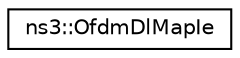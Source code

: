 digraph "Graphical Class Hierarchy"
{
 // LATEX_PDF_SIZE
  edge [fontname="Helvetica",fontsize="10",labelfontname="Helvetica",labelfontsize="10"];
  node [fontname="Helvetica",fontsize="10",shape=record];
  rankdir="LR";
  Node0 [label="ns3::OfdmDlMapIe",height=0.2,width=0.4,color="black", fillcolor="white", style="filled",URL="$classns3_1_1_ofdm_dl_map_ie.html",tooltip="This class implements the OFDM DL-MAP information element as described by \"IEEE Standard for Local an..."];
}
